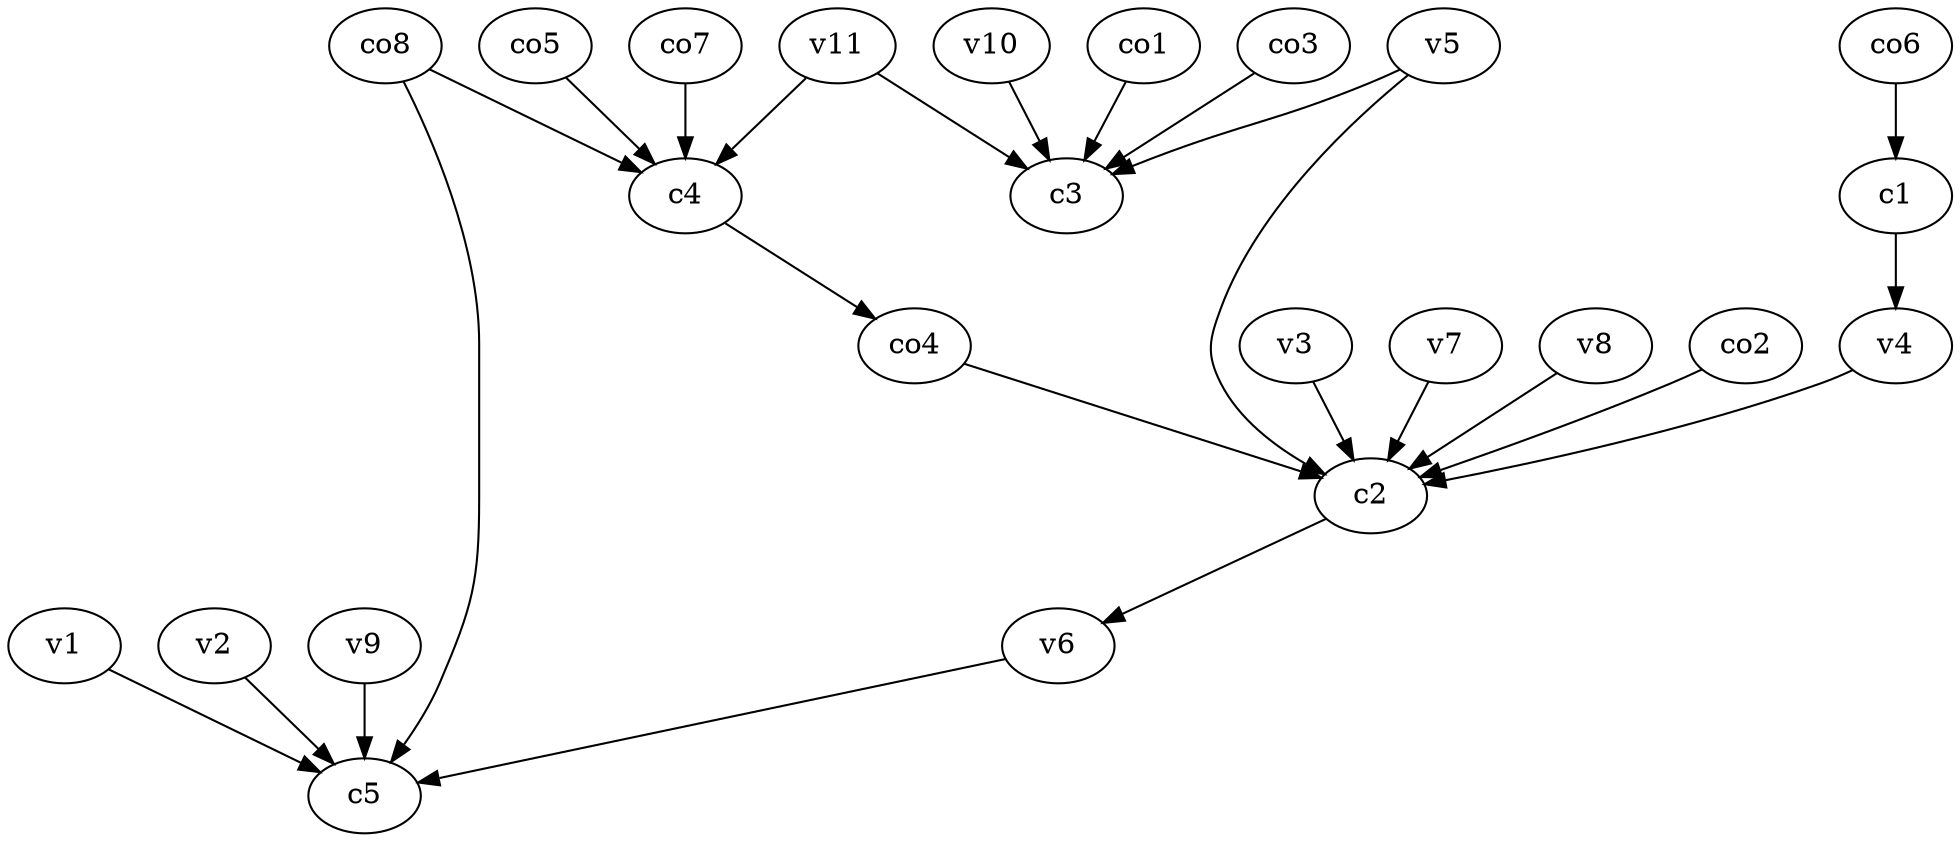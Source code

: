 strict digraph  {
c1;
c2;
c3;
c4;
c5;
v1;
v2;
v3;
v4;
v5;
v6;
v7;
v8;
v9;
v10;
v11;
co1;
co2;
co3;
co4;
co5;
co6;
co7;
co8;
c1 -> v4  [weight=1];
c2 -> v6  [weight=1];
c4 -> co4  [weight=1];
v1 -> c5  [weight=1];
v2 -> c5  [weight=1];
v3 -> c2  [weight=1];
v4 -> c2  [weight=1];
v5 -> c3  [weight=1];
v5 -> c2  [weight=1];
v6 -> c5  [weight=1];
v7 -> c2  [weight=1];
v8 -> c2  [weight=1];
v9 -> c5  [weight=1];
v10 -> c3  [weight=1];
v11 -> c3  [weight=1];
v11 -> c4  [weight=1];
co1 -> c3  [weight=1];
co2 -> c2  [weight=1];
co3 -> c3  [weight=1];
co4 -> c2  [weight=1];
co5 -> c4  [weight=1];
co6 -> c1  [weight=1];
co7 -> c4  [weight=1];
co8 -> c4  [weight=1];
co8 -> c5  [weight=1];
}

